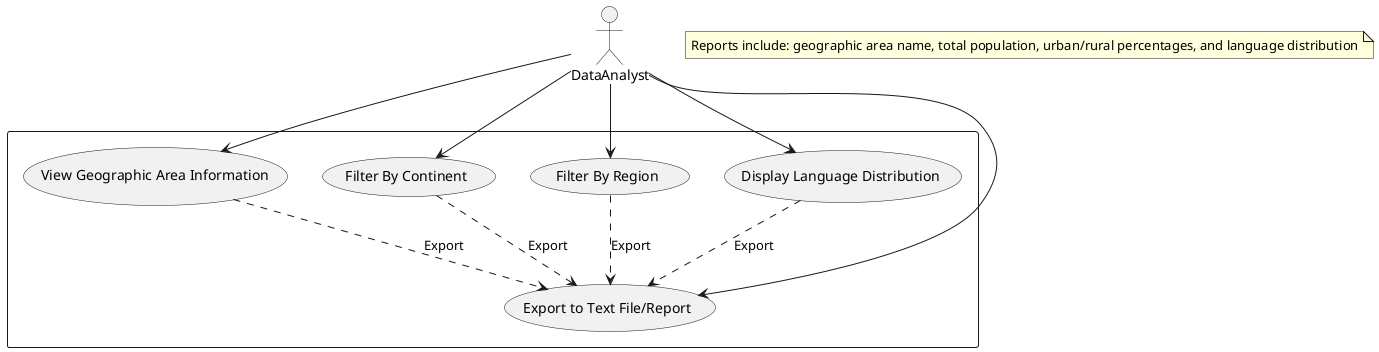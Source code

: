 @startuml
actor DataAnalyst as DA
rectangle {
usecase (View Geographic Area Information) as UC1
usecase (Filter By Continent) as UC2
usecase (Filter By Region) as UC3
usecase (Display Language Distribution) as UC4
usecase (Export to Text File/Report) as UC5
}

DA --> UC1
DA --> UC2
DA --> UC3
DA --> UC4
DA --> UC5

note "Reports include: geographic area name, total population, urban/rural percentages, and language distribution" as Note1

UC1 ..> UC5 : Export
UC2 ..> UC5 : Export
UC3 ..> UC5 : Export
UC4 ..> UC5 : Export

@enduml